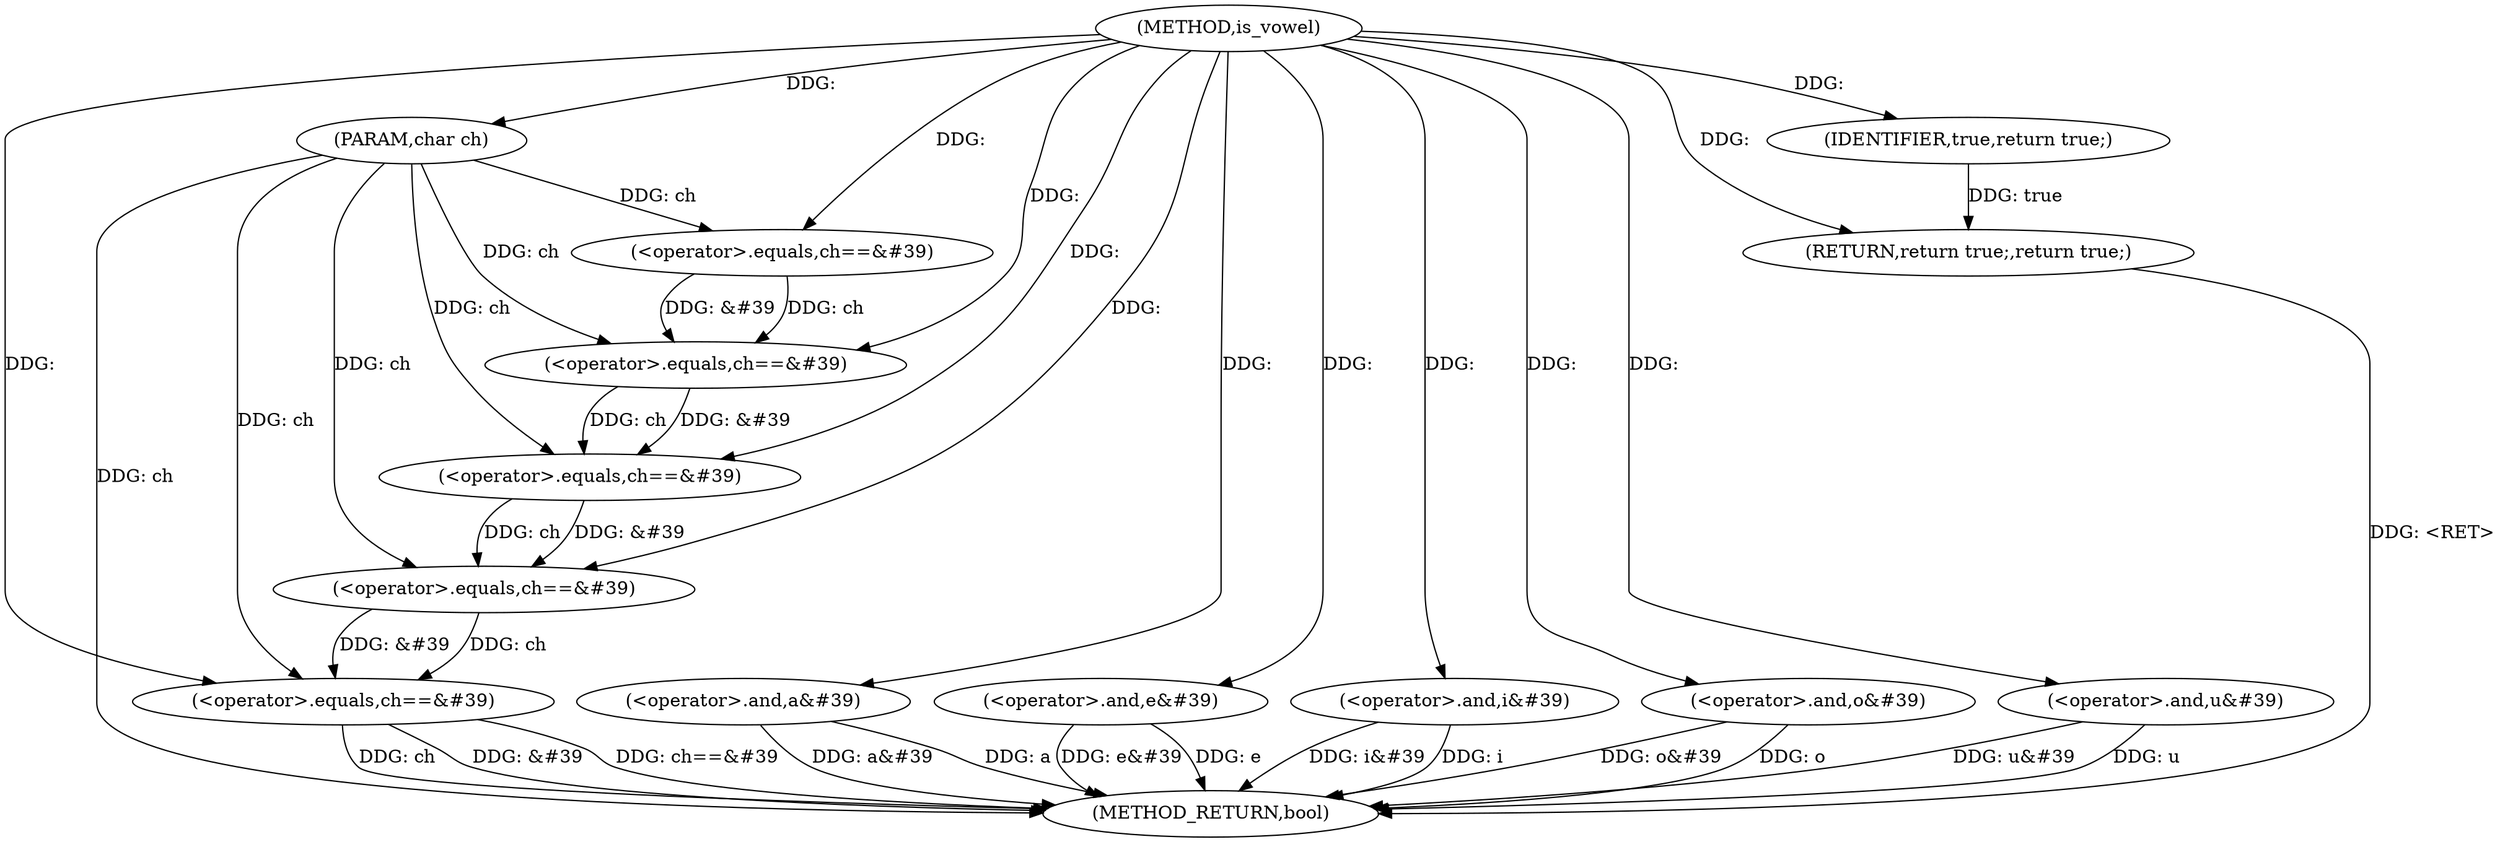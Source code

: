digraph "is_vowel" {  
"1000226" [label = "(METHOD,is_vowel)" ]
"1000266" [label = "(METHOD_RETURN,bool)" ]
"1000227" [label = "(PARAM,char ch)" ]
"1000229" [label = "(<operator>.equals,ch==&#39)" ]
"1000233" [label = "(<operator>.and,a&#39)" ]
"1000236" [label = "(<operator>.equals,ch==&#39)" ]
"1000240" [label = "(<operator>.and,e&#39)" ]
"1000243" [label = "(<operator>.equals,ch==&#39)" ]
"1000247" [label = "(<operator>.and,i&#39)" ]
"1000250" [label = "(<operator>.equals,ch==&#39)" ]
"1000254" [label = "(<operator>.and,o&#39)" ]
"1000257" [label = "(<operator>.equals,ch==&#39)" ]
"1000261" [label = "(<operator>.and,u&#39)" ]
"1000264" [label = "(RETURN,return true;,return true;)" ]
"1000265" [label = "(IDENTIFIER,true,return true;)" ]
  "1000264" -> "1000266"  [ label = "DDG: <RET>"] 
  "1000227" -> "1000266"  [ label = "DDG: ch"] 
  "1000233" -> "1000266"  [ label = "DDG: a&#39"] 
  "1000240" -> "1000266"  [ label = "DDG: e&#39"] 
  "1000247" -> "1000266"  [ label = "DDG: i&#39"] 
  "1000254" -> "1000266"  [ label = "DDG: o&#39"] 
  "1000257" -> "1000266"  [ label = "DDG: ch"] 
  "1000257" -> "1000266"  [ label = "DDG: &#39"] 
  "1000257" -> "1000266"  [ label = "DDG: ch==&#39"] 
  "1000261" -> "1000266"  [ label = "DDG: u&#39"] 
  "1000261" -> "1000266"  [ label = "DDG: u"] 
  "1000254" -> "1000266"  [ label = "DDG: o"] 
  "1000240" -> "1000266"  [ label = "DDG: e"] 
  "1000233" -> "1000266"  [ label = "DDG: a"] 
  "1000247" -> "1000266"  [ label = "DDG: i"] 
  "1000226" -> "1000227"  [ label = "DDG: "] 
  "1000265" -> "1000264"  [ label = "DDG: true"] 
  "1000226" -> "1000264"  [ label = "DDG: "] 
  "1000227" -> "1000229"  [ label = "DDG: ch"] 
  "1000226" -> "1000229"  [ label = "DDG: "] 
  "1000226" -> "1000233"  [ label = "DDG: "] 
  "1000229" -> "1000236"  [ label = "DDG: ch"] 
  "1000227" -> "1000236"  [ label = "DDG: ch"] 
  "1000226" -> "1000236"  [ label = "DDG: "] 
  "1000229" -> "1000236"  [ label = "DDG: &#39"] 
  "1000226" -> "1000240"  [ label = "DDG: "] 
  "1000236" -> "1000243"  [ label = "DDG: ch"] 
  "1000227" -> "1000243"  [ label = "DDG: ch"] 
  "1000226" -> "1000243"  [ label = "DDG: "] 
  "1000236" -> "1000243"  [ label = "DDG: &#39"] 
  "1000226" -> "1000247"  [ label = "DDG: "] 
  "1000243" -> "1000250"  [ label = "DDG: ch"] 
  "1000227" -> "1000250"  [ label = "DDG: ch"] 
  "1000226" -> "1000250"  [ label = "DDG: "] 
  "1000243" -> "1000250"  [ label = "DDG: &#39"] 
  "1000226" -> "1000254"  [ label = "DDG: "] 
  "1000250" -> "1000257"  [ label = "DDG: ch"] 
  "1000227" -> "1000257"  [ label = "DDG: ch"] 
  "1000226" -> "1000257"  [ label = "DDG: "] 
  "1000250" -> "1000257"  [ label = "DDG: &#39"] 
  "1000226" -> "1000261"  [ label = "DDG: "] 
  "1000226" -> "1000265"  [ label = "DDG: "] 
}
